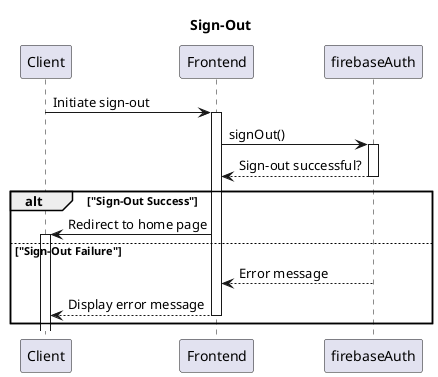 @startuml Sign-Out
title "Sign-Out"

participant "Client" as client
participant "Frontend" as frontend
participant "firebaseAuth" as firebaseAuth

client -> frontend ++ : Initiate sign-out
frontend -> firebaseAuth ++ : signOut()
firebaseAuth --> frontend -- : Sign-out successful?

alt "Sign-Out Success"
frontend -> client ++ : Redirect to home page

else "Sign-Out Failure"
firebaseAuth --> frontend -- : Error message
frontend --> client -- : Display error message
end
@enduml
